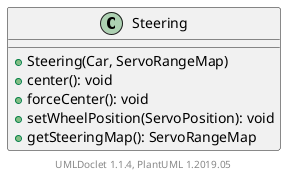 @startuml

    class Steering [[Steering.html]] {
        +Steering(Car, ServoRangeMap)
        +center(): void
        +forceCenter(): void
        +setWheelPosition(ServoPosition): void
        +getSteeringMap(): ServoRangeMap
    }


    center footer UMLDoclet 1.1.4, PlantUML 1.2019.05
@enduml
